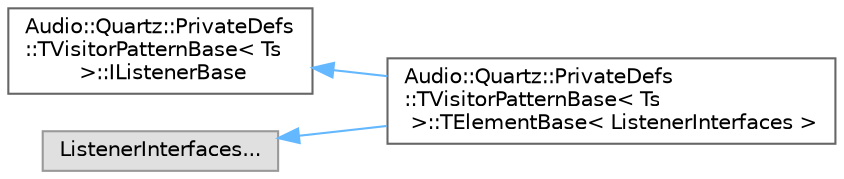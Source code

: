 digraph "Graphical Class Hierarchy"
{
 // INTERACTIVE_SVG=YES
 // LATEX_PDF_SIZE
  bgcolor="transparent";
  edge [fontname=Helvetica,fontsize=10,labelfontname=Helvetica,labelfontsize=10];
  node [fontname=Helvetica,fontsize=10,shape=box,height=0.2,width=0.4];
  rankdir="LR";
  Node0 [id="Node000000",label="Audio::Quartz::PrivateDefs\l::TVisitorPatternBase\< Ts\l \>::IListenerBase",height=0.2,width=0.4,color="grey40", fillcolor="white", style="filled",URL="$d5/d8d/classAudio_1_1Quartz_1_1PrivateDefs_1_1TVisitorPatternBase_1_1IListenerBase.html",tooltip=" "];
  Node0 -> Node1 [id="edge2783_Node000000_Node000001",dir="back",color="steelblue1",style="solid",tooltip=" "];
  Node1 [id="Node000001",label="Audio::Quartz::PrivateDefs\l::TVisitorPatternBase\< Ts\l \>::TElementBase\< ListenerInterfaces \>",height=0.2,width=0.4,color="grey40", fillcolor="white", style="filled",URL="$d9/db1/classAudio_1_1Quartz_1_1PrivateDefs_1_1TVisitorPatternBase_1_1TElementBase.html",tooltip="TElementBase: Client code defines listener interfaces, and then the client's concrete types should in..."];
  Node2 [id="Node000002",label="ListenerInterfaces...",height=0.2,width=0.4,color="grey60", fillcolor="#E0E0E0", style="filled",tooltip=" "];
  Node2 -> Node1 [id="edge2784_Node000002_Node000001",dir="back",color="steelblue1",style="solid",tooltip=" "];
}
